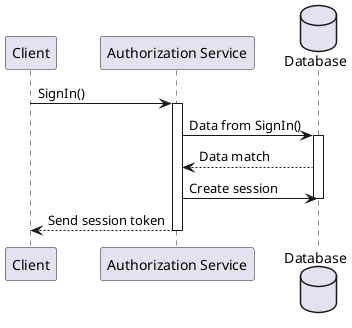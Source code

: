 @startuml auth-process
participant client as "Client"
participant "Authorization Service" as authservice
database "Database" as database

client -> authservice: SignIn()
activate authservice
authservice -> database: Data from SignIn()
activate database
database --> authservice: Data match
authservice -> database: Create session
deactivate database
authservice --> client: Send session token
deactivate authservice
@enduml

